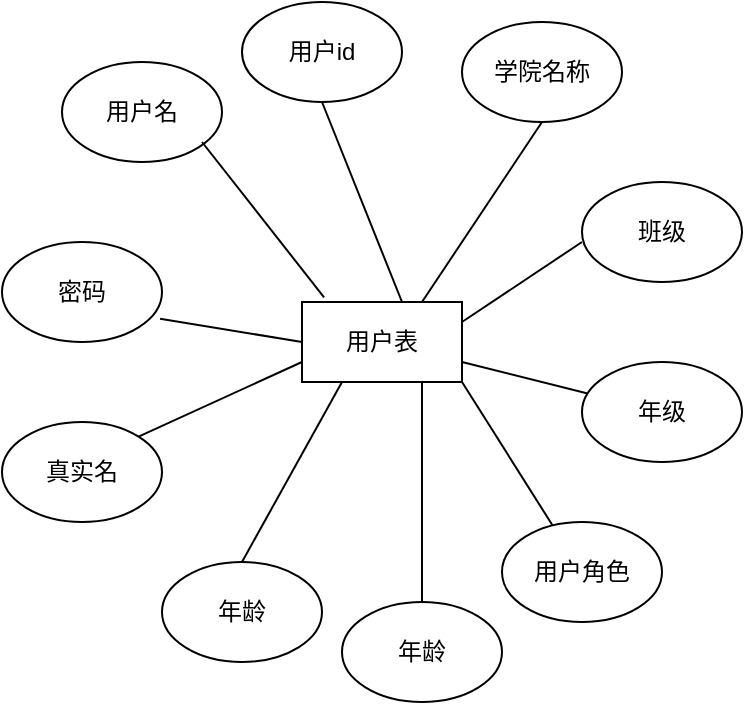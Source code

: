 <mxfile version="26.1.0">
  <diagram id="R2lEEEUBdFMjLlhIrx00" name="Page-1">
    <mxGraphModel dx="1453" dy="734" grid="1" gridSize="10" guides="1" tooltips="1" connect="1" arrows="1" fold="1" page="1" pageScale="1" pageWidth="850" pageHeight="1100" math="0" shadow="0" extFonts="Permanent Marker^https://fonts.googleapis.com/css?family=Permanent+Marker">
      <root>
        <mxCell id="0" />
        <mxCell id="1" parent="0" />
        <mxCell id="kQjsUQeLwDpSfTu4_C_1-1" value="用户表" style="rounded=0;whiteSpace=wrap;html=1;" vertex="1" parent="1">
          <mxGeometry x="410" y="330" width="80" height="40" as="geometry" />
        </mxCell>
        <mxCell id="kQjsUQeLwDpSfTu4_C_1-3" value="密码" style="ellipse;whiteSpace=wrap;html=1;" vertex="1" parent="1">
          <mxGeometry x="260" y="300" width="80" height="50" as="geometry" />
        </mxCell>
        <mxCell id="kQjsUQeLwDpSfTu4_C_1-13" value="真实名" style="ellipse;whiteSpace=wrap;html=1;" vertex="1" parent="1">
          <mxGeometry x="260" y="390" width="80" height="50" as="geometry" />
        </mxCell>
        <mxCell id="kQjsUQeLwDpSfTu4_C_1-14" value="年龄" style="ellipse;whiteSpace=wrap;html=1;" vertex="1" parent="1">
          <mxGeometry x="340" y="460" width="80" height="50" as="geometry" />
        </mxCell>
        <mxCell id="kQjsUQeLwDpSfTu4_C_1-15" value="用户名" style="ellipse;whiteSpace=wrap;html=1;" vertex="1" parent="1">
          <mxGeometry x="290" y="210" width="80" height="50" as="geometry" />
        </mxCell>
        <mxCell id="kQjsUQeLwDpSfTu4_C_1-16" value="用户id" style="ellipse;whiteSpace=wrap;html=1;" vertex="1" parent="1">
          <mxGeometry x="380" y="180" width="80" height="50" as="geometry" />
        </mxCell>
        <mxCell id="kQjsUQeLwDpSfTu4_C_1-18" value="学院名称" style="ellipse;whiteSpace=wrap;html=1;" vertex="1" parent="1">
          <mxGeometry x="490" y="190" width="80" height="50" as="geometry" />
        </mxCell>
        <mxCell id="kQjsUQeLwDpSfTu4_C_1-19" value="班级" style="ellipse;whiteSpace=wrap;html=1;" vertex="1" parent="1">
          <mxGeometry x="550" y="270" width="80" height="50" as="geometry" />
        </mxCell>
        <mxCell id="kQjsUQeLwDpSfTu4_C_1-20" value="用户角色" style="ellipse;whiteSpace=wrap;html=1;" vertex="1" parent="1">
          <mxGeometry x="510" y="440" width="80" height="50" as="geometry" />
        </mxCell>
        <mxCell id="kQjsUQeLwDpSfTu4_C_1-21" value="年级" style="ellipse;whiteSpace=wrap;html=1;" vertex="1" parent="1">
          <mxGeometry x="550" y="360" width="80" height="50" as="geometry" />
        </mxCell>
        <mxCell id="kQjsUQeLwDpSfTu4_C_1-23" value="年龄" style="ellipse;whiteSpace=wrap;html=1;" vertex="1" parent="1">
          <mxGeometry x="430" y="480" width="80" height="50" as="geometry" />
        </mxCell>
        <mxCell id="kQjsUQeLwDpSfTu4_C_1-27" value="" style="endArrow=none;html=1;rounded=0;exitX=0.138;exitY=-0.058;exitDx=0;exitDy=0;exitPerimeter=0;" edge="1" parent="1" source="kQjsUQeLwDpSfTu4_C_1-1">
          <mxGeometry width="50" height="50" relative="1" as="geometry">
            <mxPoint x="310" y="300" as="sourcePoint" />
            <mxPoint x="360" y="250" as="targetPoint" />
          </mxGeometry>
        </mxCell>
        <mxCell id="kQjsUQeLwDpSfTu4_C_1-30" value="" style="endArrow=none;html=1;rounded=0;exitX=0.5;exitY=0;exitDx=0;exitDy=0;entryX=0.75;entryY=1;entryDx=0;entryDy=0;" edge="1" parent="1" source="kQjsUQeLwDpSfTu4_C_1-23" target="kQjsUQeLwDpSfTu4_C_1-1">
          <mxGeometry width="50" height="50" relative="1" as="geometry">
            <mxPoint x="370" y="420" as="sourcePoint" />
            <mxPoint x="420" y="370" as="targetPoint" />
          </mxGeometry>
        </mxCell>
        <mxCell id="kQjsUQeLwDpSfTu4_C_1-32" value="" style="endArrow=none;html=1;rounded=0;exitX=1;exitY=0.25;exitDx=0;exitDy=0;" edge="1" parent="1" source="kQjsUQeLwDpSfTu4_C_1-1">
          <mxGeometry width="50" height="50" relative="1" as="geometry">
            <mxPoint x="500" y="350" as="sourcePoint" />
            <mxPoint x="550" y="300" as="targetPoint" />
          </mxGeometry>
        </mxCell>
        <mxCell id="kQjsUQeLwDpSfTu4_C_1-33" value="" style="endArrow=none;html=1;rounded=0;entryX=0.5;entryY=1;entryDx=0;entryDy=0;exitX=0.75;exitY=0;exitDx=0;exitDy=0;" edge="1" parent="1" source="kQjsUQeLwDpSfTu4_C_1-1" target="kQjsUQeLwDpSfTu4_C_1-18">
          <mxGeometry width="50" height="50" relative="1" as="geometry">
            <mxPoint x="445" y="330" as="sourcePoint" />
            <mxPoint x="495" y="280" as="targetPoint" />
          </mxGeometry>
        </mxCell>
        <mxCell id="kQjsUQeLwDpSfTu4_C_1-35" value="" style="endArrow=none;html=1;rounded=0;entryX=1;entryY=0.75;entryDx=0;entryDy=0;" edge="1" parent="1" source="kQjsUQeLwDpSfTu4_C_1-21" target="kQjsUQeLwDpSfTu4_C_1-1">
          <mxGeometry width="50" height="50" relative="1" as="geometry">
            <mxPoint x="425" y="420" as="sourcePoint" />
            <mxPoint x="475" y="370" as="targetPoint" />
          </mxGeometry>
        </mxCell>
        <mxCell id="kQjsUQeLwDpSfTu4_C_1-36" value="" style="endArrow=none;html=1;rounded=0;entryX=1;entryY=1;entryDx=0;entryDy=0;" edge="1" parent="1" source="kQjsUQeLwDpSfTu4_C_1-20" target="kQjsUQeLwDpSfTu4_C_1-1">
          <mxGeometry width="50" height="50" relative="1" as="geometry">
            <mxPoint x="400" y="420" as="sourcePoint" />
            <mxPoint x="450" y="370" as="targetPoint" />
          </mxGeometry>
        </mxCell>
        <mxCell id="kQjsUQeLwDpSfTu4_C_1-38" value="" style="endArrow=none;html=1;rounded=0;entryX=0.5;entryY=1;entryDx=0;entryDy=0;" edge="1" parent="1" target="kQjsUQeLwDpSfTu4_C_1-16">
          <mxGeometry width="50" height="50" relative="1" as="geometry">
            <mxPoint x="460" y="330" as="sourcePoint" />
            <mxPoint x="470" y="280" as="targetPoint" />
          </mxGeometry>
        </mxCell>
        <mxCell id="kQjsUQeLwDpSfTu4_C_1-39" value="" style="endArrow=none;html=1;rounded=0;exitX=0.988;exitY=0.767;exitDx=0;exitDy=0;exitPerimeter=0;entryX=0;entryY=0.5;entryDx=0;entryDy=0;" edge="1" parent="1" source="kQjsUQeLwDpSfTu4_C_1-3" target="kQjsUQeLwDpSfTu4_C_1-1">
          <mxGeometry width="50" height="50" relative="1" as="geometry">
            <mxPoint x="360" y="410" as="sourcePoint" />
            <mxPoint x="410" y="360" as="targetPoint" />
          </mxGeometry>
        </mxCell>
        <mxCell id="kQjsUQeLwDpSfTu4_C_1-42" value="" style="endArrow=none;html=1;rounded=0;exitX=0.5;exitY=0;exitDx=0;exitDy=0;entryX=0.25;entryY=1;entryDx=0;entryDy=0;" edge="1" parent="1" source="kQjsUQeLwDpSfTu4_C_1-14" target="kQjsUQeLwDpSfTu4_C_1-1">
          <mxGeometry width="50" height="50" relative="1" as="geometry">
            <mxPoint x="375" y="420" as="sourcePoint" />
            <mxPoint x="425" y="370" as="targetPoint" />
          </mxGeometry>
        </mxCell>
        <mxCell id="kQjsUQeLwDpSfTu4_C_1-43" value="" style="endArrow=none;html=1;rounded=0;exitX=1;exitY=0;exitDx=0;exitDy=0;" edge="1" parent="1" source="kQjsUQeLwDpSfTu4_C_1-13">
          <mxGeometry width="50" height="50" relative="1" as="geometry">
            <mxPoint x="360" y="410" as="sourcePoint" />
            <mxPoint x="410" y="360" as="targetPoint" />
          </mxGeometry>
        </mxCell>
      </root>
    </mxGraphModel>
  </diagram>
</mxfile>
